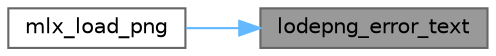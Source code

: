 digraph "lodepng_error_text"
{
 // INTERACTIVE_SVG=YES
 // LATEX_PDF_SIZE
  bgcolor="transparent";
  edge [fontname=Helvetica,fontsize=10,labelfontname=Helvetica,labelfontsize=10];
  node [fontname=Helvetica,fontsize=10,shape=box,height=0.2,width=0.4];
  rankdir="RL";
  Node1 [label="lodepng_error_text",height=0.2,width=0.4,color="gray40", fillcolor="grey60", style="filled", fontcolor="black",tooltip=" "];
  Node1 -> Node2 [dir="back",color="steelblue1",style="solid"];
  Node2 [label="mlx_load_png",height=0.2,width=0.4,color="grey40", fillcolor="white", style="filled",URL="$mlx__png_8c.html#a010df0dc1115d0904bbe370cc51c7a56",tooltip=" "];
}
